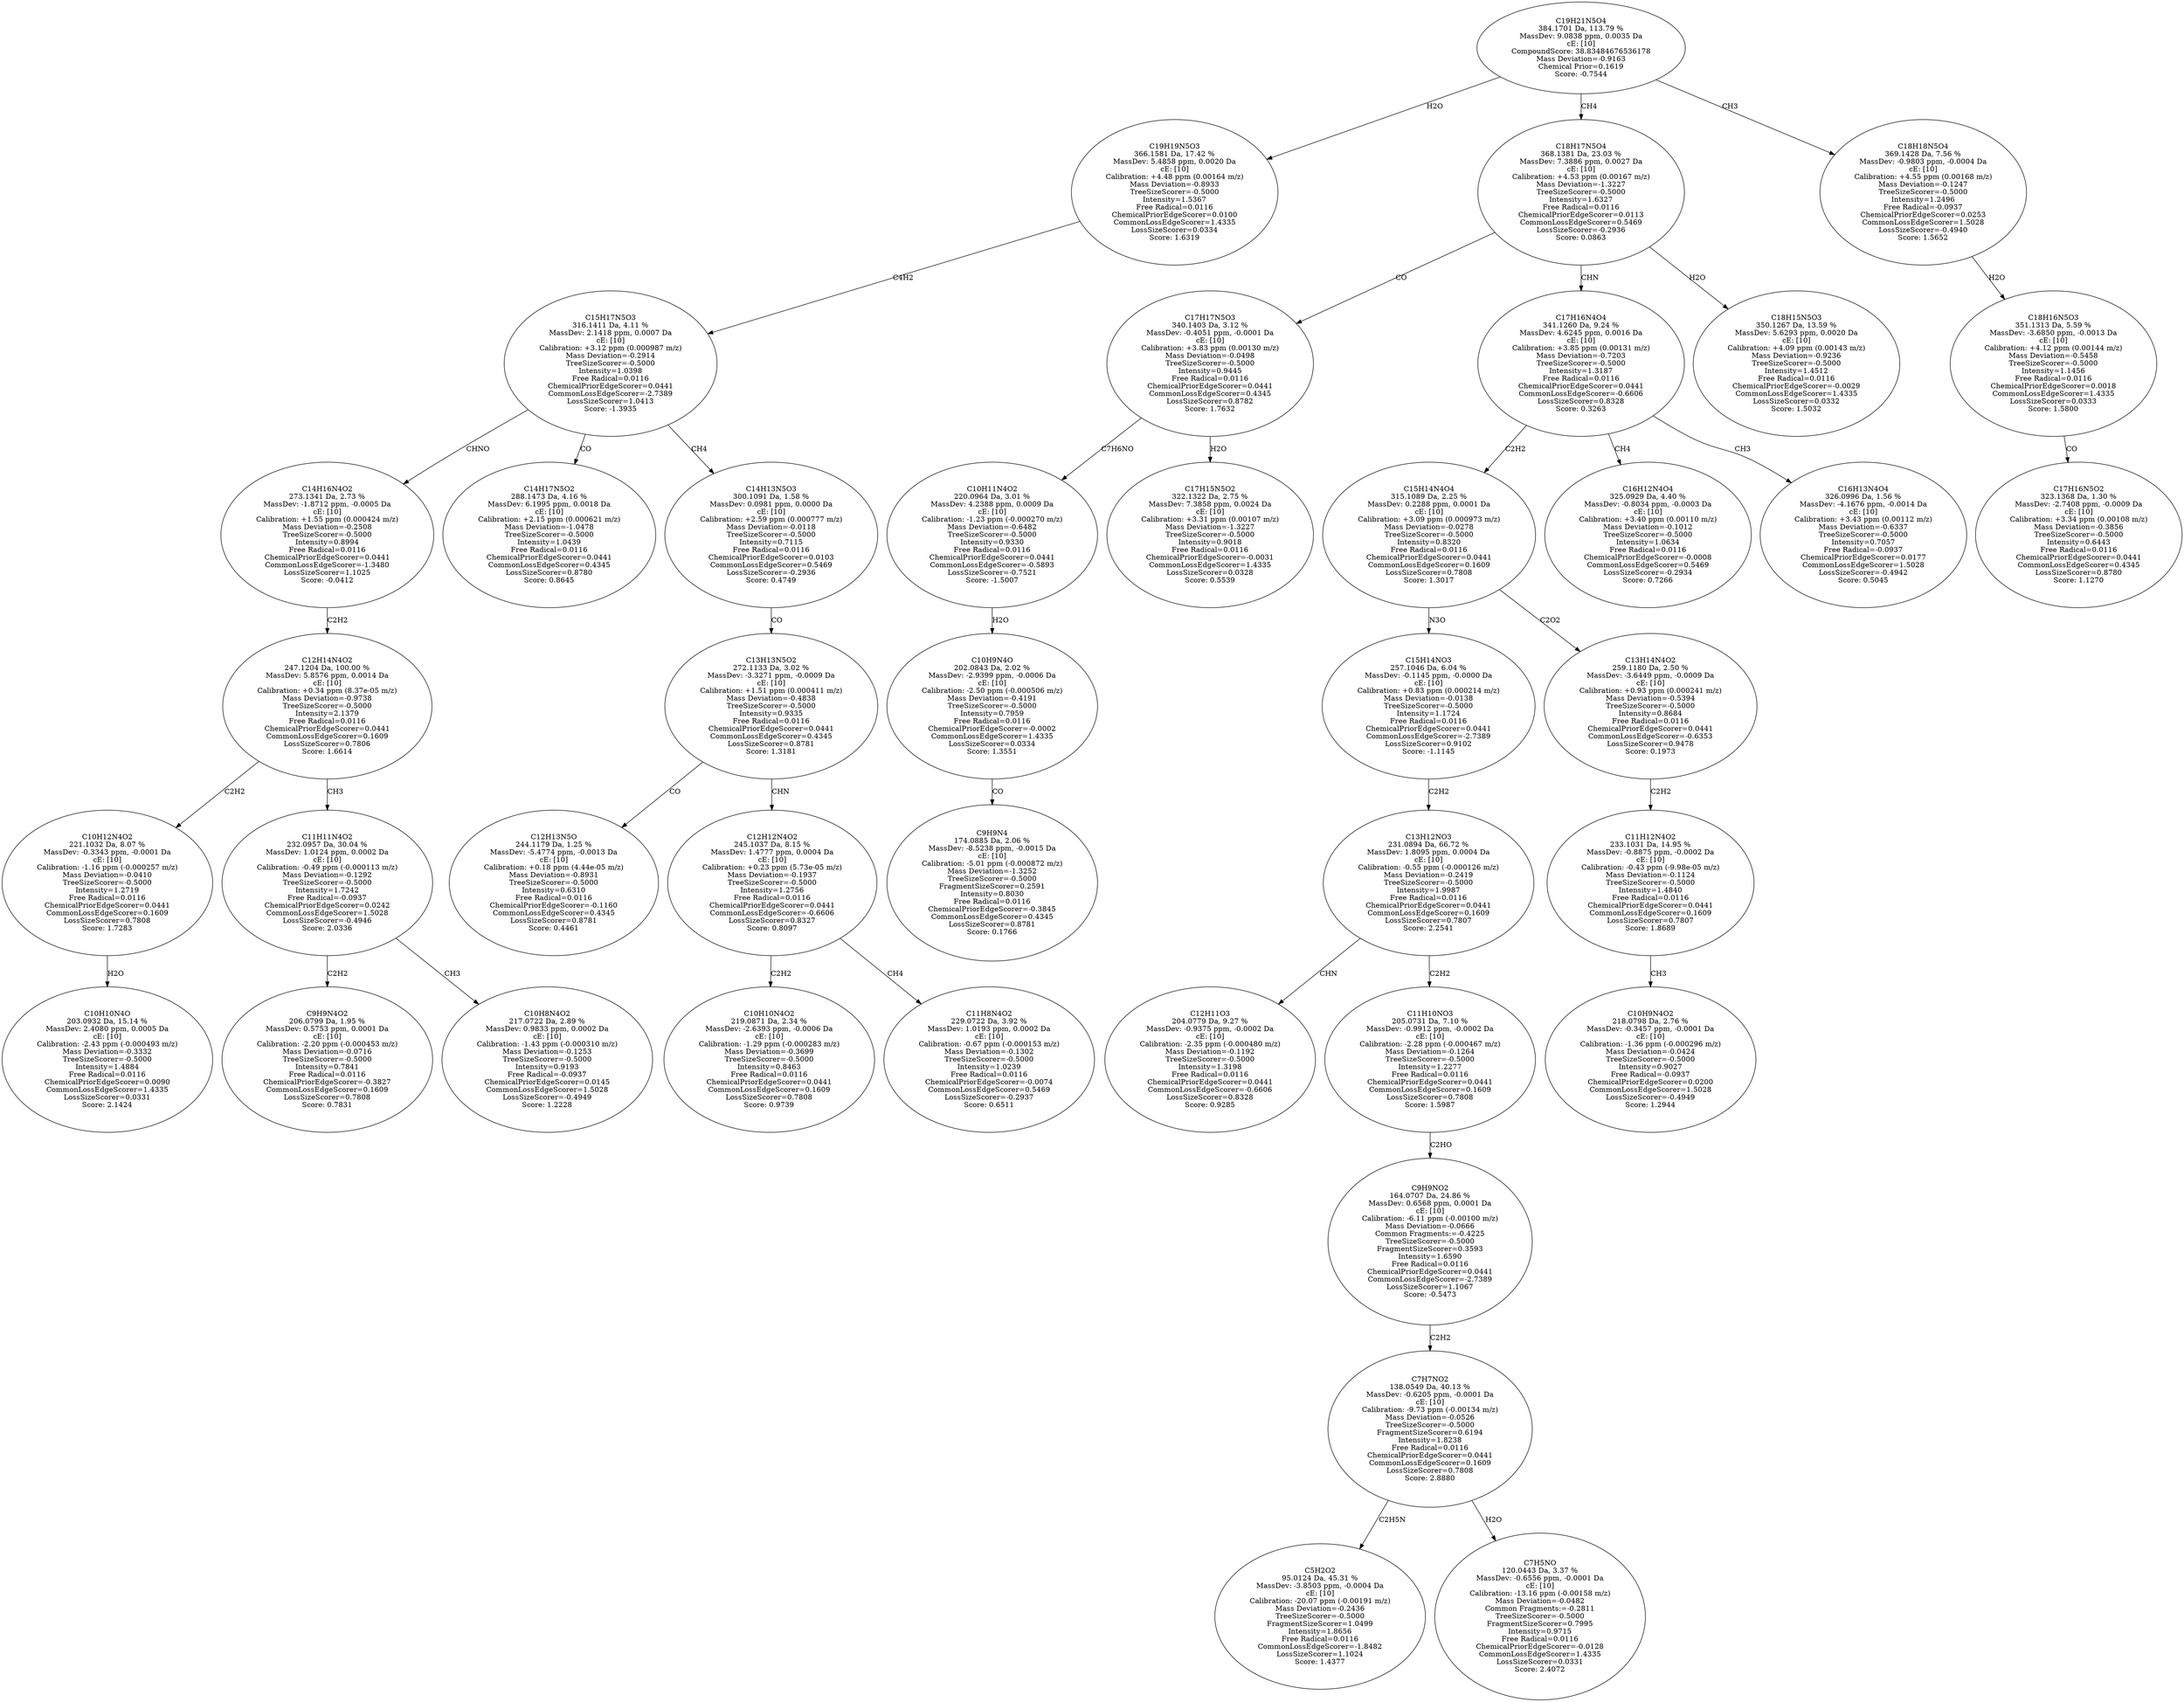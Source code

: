 strict digraph {
v1 [label="C10H10N4O\n203.0932 Da, 15.14 %\nMassDev: 2.4080 ppm, 0.0005 Da\ncE: [10]\nCalibration: -2.43 ppm (-0.000493 m/z)\nMass Deviation=-0.3332\nTreeSizeScorer=-0.5000\nIntensity=1.4884\nFree Radical=0.0116\nChemicalPriorEdgeScorer=0.0090\nCommonLossEdgeScorer=1.4335\nLossSizeScorer=0.0331\nScore: 2.1424"];
v2 [label="C10H12N4O2\n221.1032 Da, 8.07 %\nMassDev: -0.3343 ppm, -0.0001 Da\ncE: [10]\nCalibration: -1.16 ppm (-0.000257 m/z)\nMass Deviation=-0.0410\nTreeSizeScorer=-0.5000\nIntensity=1.2719\nFree Radical=0.0116\nChemicalPriorEdgeScorer=0.0441\nCommonLossEdgeScorer=0.1609\nLossSizeScorer=0.7808\nScore: 1.7283"];
v3 [label="C9H9N4O2\n206.0799 Da, 1.95 %\nMassDev: 0.5753 ppm, 0.0001 Da\ncE: [10]\nCalibration: -2.20 ppm (-0.000453 m/z)\nMass Deviation=-0.0716\nTreeSizeScorer=-0.5000\nIntensity=0.7841\nFree Radical=0.0116\nChemicalPriorEdgeScorer=-0.3827\nCommonLossEdgeScorer=0.1609\nLossSizeScorer=0.7808\nScore: 0.7831"];
v4 [label="C10H8N4O2\n217.0722 Da, 2.89 %\nMassDev: 0.9833 ppm, 0.0002 Da\ncE: [10]\nCalibration: -1.43 ppm (-0.000310 m/z)\nMass Deviation=-0.1253\nTreeSizeScorer=-0.5000\nIntensity=0.9193\nFree Radical=-0.0937\nChemicalPriorEdgeScorer=0.0145\nCommonLossEdgeScorer=1.5028\nLossSizeScorer=-0.4949\nScore: 1.2228"];
v5 [label="C11H11N4O2\n232.0957 Da, 30.04 %\nMassDev: 1.0124 ppm, 0.0002 Da\ncE: [10]\nCalibration: -0.49 ppm (-0.000113 m/z)\nMass Deviation=-0.1292\nTreeSizeScorer=-0.5000\nIntensity=1.7242\nFree Radical=-0.0937\nChemicalPriorEdgeScorer=0.0242\nCommonLossEdgeScorer=1.5028\nLossSizeScorer=-0.4946\nScore: 2.0336"];
v6 [label="C12H14N4O2\n247.1204 Da, 100.00 %\nMassDev: 5.8576 ppm, 0.0014 Da\ncE: [10]\nCalibration: +0.34 ppm (8.37e-05 m/z)\nMass Deviation=-0.9738\nTreeSizeScorer=-0.5000\nIntensity=2.1379\nFree Radical=0.0116\nChemicalPriorEdgeScorer=0.0441\nCommonLossEdgeScorer=0.1609\nLossSizeScorer=0.7806\nScore: 1.6614"];
v7 [label="C14H16N4O2\n273.1341 Da, 2.73 %\nMassDev: -1.8712 ppm, -0.0005 Da\ncE: [10]\nCalibration: +1.55 ppm (0.000424 m/z)\nMass Deviation=-0.2508\nTreeSizeScorer=-0.5000\nIntensity=0.8994\nFree Radical=0.0116\nChemicalPriorEdgeScorer=0.0441\nCommonLossEdgeScorer=-1.3480\nLossSizeScorer=1.1025\nScore: -0.0412"];
v8 [label="C14H17N5O2\n288.1473 Da, 4.16 %\nMassDev: 6.1995 ppm, 0.0018 Da\ncE: [10]\nCalibration: +2.15 ppm (0.000621 m/z)\nMass Deviation=-1.0478\nTreeSizeScorer=-0.5000\nIntensity=1.0439\nFree Radical=0.0116\nChemicalPriorEdgeScorer=0.0441\nCommonLossEdgeScorer=0.4345\nLossSizeScorer=0.8780\nScore: 0.8645"];
v9 [label="C12H13N5O\n244.1179 Da, 1.25 %\nMassDev: -5.4774 ppm, -0.0013 Da\ncE: [10]\nCalibration: +0.18 ppm (4.44e-05 m/z)\nMass Deviation=-0.8931\nTreeSizeScorer=-0.5000\nIntensity=0.6310\nFree Radical=0.0116\nChemicalPriorEdgeScorer=-0.1160\nCommonLossEdgeScorer=0.4345\nLossSizeScorer=0.8781\nScore: 0.4461"];
v10 [label="C10H10N4O2\n219.0871 Da, 2.34 %\nMassDev: -2.6393 ppm, -0.0006 Da\ncE: [10]\nCalibration: -1.29 ppm (-0.000283 m/z)\nMass Deviation=-0.3699\nTreeSizeScorer=-0.5000\nIntensity=0.8463\nFree Radical=0.0116\nChemicalPriorEdgeScorer=0.0441\nCommonLossEdgeScorer=0.1609\nLossSizeScorer=0.7808\nScore: 0.9739"];
v11 [label="C11H8N4O2\n229.0722 Da, 3.92 %\nMassDev: 1.0193 ppm, 0.0002 Da\ncE: [10]\nCalibration: -0.67 ppm (-0.000153 m/z)\nMass Deviation=-0.1302\nTreeSizeScorer=-0.5000\nIntensity=1.0239\nFree Radical=0.0116\nChemicalPriorEdgeScorer=-0.0074\nCommonLossEdgeScorer=0.5469\nLossSizeScorer=-0.2937\nScore: 0.6511"];
v12 [label="C12H12N4O2\n245.1037 Da, 8.15 %\nMassDev: 1.4777 ppm, 0.0004 Da\ncE: [10]\nCalibration: +0.23 ppm (5.73e-05 m/z)\nMass Deviation=-0.1937\nTreeSizeScorer=-0.5000\nIntensity=1.2756\nFree Radical=0.0116\nChemicalPriorEdgeScorer=0.0441\nCommonLossEdgeScorer=-0.6606\nLossSizeScorer=0.8327\nScore: 0.8097"];
v13 [label="C13H13N5O2\n272.1133 Da, 3.02 %\nMassDev: -3.3271 ppm, -0.0009 Da\ncE: [10]\nCalibration: +1.51 ppm (0.000411 m/z)\nMass Deviation=-0.4838\nTreeSizeScorer=-0.5000\nIntensity=0.9335\nFree Radical=0.0116\nChemicalPriorEdgeScorer=0.0441\nCommonLossEdgeScorer=0.4345\nLossSizeScorer=0.8781\nScore: 1.3181"];
v14 [label="C14H13N5O3\n300.1091 Da, 1.58 %\nMassDev: 0.0981 ppm, 0.0000 Da\ncE: [10]\nCalibration: +2.59 ppm (0.000777 m/z)\nMass Deviation=-0.0118\nTreeSizeScorer=-0.5000\nIntensity=0.7115\nFree Radical=0.0116\nChemicalPriorEdgeScorer=0.0103\nCommonLossEdgeScorer=0.5469\nLossSizeScorer=-0.2936\nScore: 0.4749"];
v15 [label="C15H17N5O3\n316.1411 Da, 4.11 %\nMassDev: 2.1418 ppm, 0.0007 Da\ncE: [10]\nCalibration: +3.12 ppm (0.000987 m/z)\nMass Deviation=-0.2914\nTreeSizeScorer=-0.5000\nIntensity=1.0398\nFree Radical=0.0116\nChemicalPriorEdgeScorer=0.0441\nCommonLossEdgeScorer=-2.7389\nLossSizeScorer=1.0413\nScore: -1.3935"];
v16 [label="C19H19N5O3\n366.1581 Da, 17.42 %\nMassDev: 5.4858 ppm, 0.0020 Da\ncE: [10]\nCalibration: +4.48 ppm (0.00164 m/z)\nMass Deviation=-0.8933\nTreeSizeScorer=-0.5000\nIntensity=1.5367\nFree Radical=0.0116\nChemicalPriorEdgeScorer=0.0100\nCommonLossEdgeScorer=1.4335\nLossSizeScorer=0.0334\nScore: 1.6319"];
v17 [label="C9H9N4\n174.0885 Da, 2.06 %\nMassDev: -8.5238 ppm, -0.0015 Da\ncE: [10]\nCalibration: -5.01 ppm (-0.000872 m/z)\nMass Deviation=-1.3252\nTreeSizeScorer=-0.5000\nFragmentSizeScorer=0.2591\nIntensity=0.8030\nFree Radical=0.0116\nChemicalPriorEdgeScorer=-0.3845\nCommonLossEdgeScorer=0.4345\nLossSizeScorer=0.8781\nScore: 0.1766"];
v18 [label="C10H9N4O\n202.0843 Da, 2.02 %\nMassDev: -2.9399 ppm, -0.0006 Da\ncE: [10]\nCalibration: -2.50 ppm (-0.000506 m/z)\nMass Deviation=-0.4191\nTreeSizeScorer=-0.5000\nIntensity=0.7959\nFree Radical=0.0116\nChemicalPriorEdgeScorer=-0.0002\nCommonLossEdgeScorer=1.4335\nLossSizeScorer=0.0334\nScore: 1.3551"];
v19 [label="C10H11N4O2\n220.0964 Da, 3.01 %\nMassDev: 4.2388 ppm, 0.0009 Da\ncE: [10]\nCalibration: -1.23 ppm (-0.000270 m/z)\nMass Deviation=-0.6482\nTreeSizeScorer=-0.5000\nIntensity=0.9330\nFree Radical=0.0116\nChemicalPriorEdgeScorer=0.0441\nCommonLossEdgeScorer=-0.5893\nLossSizeScorer=-0.7521\nScore: -1.5007"];
v20 [label="C17H15N5O2\n322.1322 Da, 2.75 %\nMassDev: 7.3858 ppm, 0.0024 Da\ncE: [10]\nCalibration: +3.31 ppm (0.00107 m/z)\nMass Deviation=-1.3227\nTreeSizeScorer=-0.5000\nIntensity=0.9018\nFree Radical=0.0116\nChemicalPriorEdgeScorer=-0.0031\nCommonLossEdgeScorer=1.4335\nLossSizeScorer=0.0328\nScore: 0.5539"];
v21 [label="C17H17N5O3\n340.1403 Da, 3.12 %\nMassDev: -0.4051 ppm, -0.0001 Da\ncE: [10]\nCalibration: +3.83 ppm (0.00130 m/z)\nMass Deviation=-0.0498\nTreeSizeScorer=-0.5000\nIntensity=0.9445\nFree Radical=0.0116\nChemicalPriorEdgeScorer=0.0441\nCommonLossEdgeScorer=0.4345\nLossSizeScorer=0.8782\nScore: 1.7632"];
v22 [label="C12H11O3\n204.0779 Da, 9.27 %\nMassDev: -0.9375 ppm, -0.0002 Da\ncE: [10]\nCalibration: -2.35 ppm (-0.000480 m/z)\nMass Deviation=-0.1192\nTreeSizeScorer=-0.5000\nIntensity=1.3198\nFree Radical=0.0116\nChemicalPriorEdgeScorer=0.0441\nCommonLossEdgeScorer=-0.6606\nLossSizeScorer=0.8328\nScore: 0.9285"];
v23 [label="C5H2O2\n95.0124 Da, 45.31 %\nMassDev: -3.8503 ppm, -0.0004 Da\ncE: [10]\nCalibration: -20.07 ppm (-0.00191 m/z)\nMass Deviation=-0.2436\nTreeSizeScorer=-0.5000\nFragmentSizeScorer=1.0499\nIntensity=1.8656\nFree Radical=0.0116\nCommonLossEdgeScorer=-1.8482\nLossSizeScorer=1.1024\nScore: 1.4377"];
v24 [label="C7H5NO\n120.0443 Da, 3.37 %\nMassDev: -0.6556 ppm, -0.0001 Da\ncE: [10]\nCalibration: -13.16 ppm (-0.00158 m/z)\nMass Deviation=-0.0482\nCommon Fragments:=-0.2811\nTreeSizeScorer=-0.5000\nFragmentSizeScorer=0.7995\nIntensity=0.9715\nFree Radical=0.0116\nChemicalPriorEdgeScorer=-0.0128\nCommonLossEdgeScorer=1.4335\nLossSizeScorer=0.0331\nScore: 2.4072"];
v25 [label="C7H7NO2\n138.0549 Da, 40.13 %\nMassDev: -0.6205 ppm, -0.0001 Da\ncE: [10]\nCalibration: -9.73 ppm (-0.00134 m/z)\nMass Deviation=-0.0526\nTreeSizeScorer=-0.5000\nFragmentSizeScorer=0.6194\nIntensity=1.8238\nFree Radical=0.0116\nChemicalPriorEdgeScorer=0.0441\nCommonLossEdgeScorer=0.1609\nLossSizeScorer=0.7808\nScore: 2.8880"];
v26 [label="C9H9NO2\n164.0707 Da, 24.86 %\nMassDev: 0.6568 ppm, 0.0001 Da\ncE: [10]\nCalibration: -6.11 ppm (-0.00100 m/z)\nMass Deviation=-0.0666\nCommon Fragments:=-0.4225\nTreeSizeScorer=-0.5000\nFragmentSizeScorer=0.3593\nIntensity=1.6590\nFree Radical=0.0116\nChemicalPriorEdgeScorer=0.0441\nCommonLossEdgeScorer=-2.7389\nLossSizeScorer=1.1067\nScore: -0.5473"];
v27 [label="C11H10NO3\n205.0731 Da, 7.10 %\nMassDev: -0.9912 ppm, -0.0002 Da\ncE: [10]\nCalibration: -2.28 ppm (-0.000467 m/z)\nMass Deviation=-0.1264\nTreeSizeScorer=-0.5000\nIntensity=1.2277\nFree Radical=0.0116\nChemicalPriorEdgeScorer=0.0441\nCommonLossEdgeScorer=0.1609\nLossSizeScorer=0.7808\nScore: 1.5987"];
v28 [label="C13H12NO3\n231.0894 Da, 66.72 %\nMassDev: 1.8095 ppm, 0.0004 Da\ncE: [10]\nCalibration: -0.55 ppm (-0.000126 m/z)\nMass Deviation=-0.2419\nTreeSizeScorer=-0.5000\nIntensity=1.9987\nFree Radical=0.0116\nChemicalPriorEdgeScorer=0.0441\nCommonLossEdgeScorer=0.1609\nLossSizeScorer=0.7807\nScore: 2.2541"];
v29 [label="C15H14NO3\n257.1046 Da, 6.04 %\nMassDev: -0.1145 ppm, -0.0000 Da\ncE: [10]\nCalibration: +0.83 ppm (0.000214 m/z)\nMass Deviation=-0.0138\nTreeSizeScorer=-0.5000\nIntensity=1.1724\nFree Radical=0.0116\nChemicalPriorEdgeScorer=0.0441\nCommonLossEdgeScorer=-2.7389\nLossSizeScorer=0.9102\nScore: -1.1145"];
v30 [label="C10H9N4O2\n218.0798 Da, 2.76 %\nMassDev: -0.3457 ppm, -0.0001 Da\ncE: [10]\nCalibration: -1.36 ppm (-0.000296 m/z)\nMass Deviation=-0.0424\nTreeSizeScorer=-0.5000\nIntensity=0.9027\nFree Radical=-0.0937\nChemicalPriorEdgeScorer=0.0200\nCommonLossEdgeScorer=1.5028\nLossSizeScorer=-0.4949\nScore: 1.2944"];
v31 [label="C11H12N4O2\n233.1031 Da, 14.95 %\nMassDev: -0.8875 ppm, -0.0002 Da\ncE: [10]\nCalibration: -0.43 ppm (-9.98e-05 m/z)\nMass Deviation=-0.1124\nTreeSizeScorer=-0.5000\nIntensity=1.4840\nFree Radical=0.0116\nChemicalPriorEdgeScorer=0.0441\nCommonLossEdgeScorer=0.1609\nLossSizeScorer=0.7807\nScore: 1.8689"];
v32 [label="C13H14N4O2\n259.1180 Da, 2.50 %\nMassDev: -3.6449 ppm, -0.0009 Da\ncE: [10]\nCalibration: +0.93 ppm (0.000241 m/z)\nMass Deviation=-0.5394\nTreeSizeScorer=-0.5000\nIntensity=0.8684\nFree Radical=0.0116\nChemicalPriorEdgeScorer=0.0441\nCommonLossEdgeScorer=-0.6353\nLossSizeScorer=0.9478\nScore: 0.1973"];
v33 [label="C15H14N4O4\n315.1089 Da, 2.25 %\nMassDev: 0.2288 ppm, 0.0001 Da\ncE: [10]\nCalibration: +3.09 ppm (0.000973 m/z)\nMass Deviation=-0.0278\nTreeSizeScorer=-0.5000\nIntensity=0.8320\nFree Radical=0.0116\nChemicalPriorEdgeScorer=0.0441\nCommonLossEdgeScorer=0.1609\nLossSizeScorer=0.7808\nScore: 1.3017"];
v34 [label="C16H12N4O4\n325.0929 Da, 4.40 %\nMassDev: -0.8034 ppm, -0.0003 Da\ncE: [10]\nCalibration: +3.40 ppm (0.00110 m/z)\nMass Deviation=-0.1012\nTreeSizeScorer=-0.5000\nIntensity=1.0634\nFree Radical=0.0116\nChemicalPriorEdgeScorer=-0.0008\nCommonLossEdgeScorer=0.5469\nLossSizeScorer=-0.2934\nScore: 0.7266"];
v35 [label="C16H13N4O4\n326.0996 Da, 1.56 %\nMassDev: -4.1676 ppm, -0.0014 Da\ncE: [10]\nCalibration: +3.43 ppm (0.00112 m/z)\nMass Deviation=-0.6337\nTreeSizeScorer=-0.5000\nIntensity=0.7057\nFree Radical=-0.0937\nChemicalPriorEdgeScorer=0.0177\nCommonLossEdgeScorer=1.5028\nLossSizeScorer=-0.4942\nScore: 0.5045"];
v36 [label="C17H16N4O4\n341.1260 Da, 9.24 %\nMassDev: 4.6245 ppm, 0.0016 Da\ncE: [10]\nCalibration: +3.85 ppm (0.00131 m/z)\nMass Deviation=-0.7203\nTreeSizeScorer=-0.5000\nIntensity=1.3187\nFree Radical=0.0116\nChemicalPriorEdgeScorer=0.0441\nCommonLossEdgeScorer=-0.6606\nLossSizeScorer=0.8328\nScore: 0.3263"];
v37 [label="C18H15N5O3\n350.1267 Da, 13.59 %\nMassDev: 5.6293 ppm, 0.0020 Da\ncE: [10]\nCalibration: +4.09 ppm (0.00143 m/z)\nMass Deviation=-0.9236\nTreeSizeScorer=-0.5000\nIntensity=1.4512\nFree Radical=0.0116\nChemicalPriorEdgeScorer=-0.0029\nCommonLossEdgeScorer=1.4335\nLossSizeScorer=0.0332\nScore: 1.5032"];
v38 [label="C18H17N5O4\n368.1381 Da, 23.03 %\nMassDev: 7.3886 ppm, 0.0027 Da\ncE: [10]\nCalibration: +4.53 ppm (0.00167 m/z)\nMass Deviation=-1.3227\nTreeSizeScorer=-0.5000\nIntensity=1.6327\nFree Radical=0.0116\nChemicalPriorEdgeScorer=0.0113\nCommonLossEdgeScorer=0.5469\nLossSizeScorer=-0.2936\nScore: 0.0863"];
v39 [label="C17H16N5O2\n323.1368 Da, 1.30 %\nMassDev: -2.7408 ppm, -0.0009 Da\ncE: [10]\nCalibration: +3.34 ppm (0.00108 m/z)\nMass Deviation=-0.3856\nTreeSizeScorer=-0.5000\nIntensity=0.6443\nFree Radical=0.0116\nChemicalPriorEdgeScorer=0.0441\nCommonLossEdgeScorer=0.4345\nLossSizeScorer=0.8780\nScore: 1.1270"];
v40 [label="C18H16N5O3\n351.1313 Da, 5.59 %\nMassDev: -3.6850 ppm, -0.0013 Da\ncE: [10]\nCalibration: +4.12 ppm (0.00144 m/z)\nMass Deviation=-0.5458\nTreeSizeScorer=-0.5000\nIntensity=1.1456\nFree Radical=0.0116\nChemicalPriorEdgeScorer=0.0018\nCommonLossEdgeScorer=1.4335\nLossSizeScorer=0.0333\nScore: 1.5800"];
v41 [label="C18H18N5O4\n369.1428 Da, 7.56 %\nMassDev: -0.9803 ppm, -0.0004 Da\ncE: [10]\nCalibration: +4.55 ppm (0.00168 m/z)\nMass Deviation=-0.1247\nTreeSizeScorer=-0.5000\nIntensity=1.2496\nFree Radical=-0.0937\nChemicalPriorEdgeScorer=0.0253\nCommonLossEdgeScorer=1.5028\nLossSizeScorer=-0.4940\nScore: 1.5652"];
v42 [label="C19H21N5O4\n384.1701 Da, 113.79 %\nMassDev: 9.0838 ppm, 0.0035 Da\ncE: [10]\nCompoundScore: 38.83484676536178\nMass Deviation=-0.9163\nChemical Prior=0.1619\nScore: -0.7544"];
v2 -> v1 [label="H2O"];
v6 -> v2 [label="C2H2"];
v5 -> v3 [label="C2H2"];
v5 -> v4 [label="CH3"];
v6 -> v5 [label="CH3"];
v7 -> v6 [label="C2H2"];
v15 -> v7 [label="CHNO"];
v15 -> v8 [label="CO"];
v13 -> v9 [label="CO"];
v12 -> v10 [label="C2H2"];
v12 -> v11 [label="CH4"];
v13 -> v12 [label="CHN"];
v14 -> v13 [label="CO"];
v15 -> v14 [label="CH4"];
v16 -> v15 [label="C4H2"];
v42 -> v16 [label="H2O"];
v18 -> v17 [label="CO"];
v19 -> v18 [label="H2O"];
v21 -> v19 [label="C7H6NO"];
v21 -> v20 [label="H2O"];
v38 -> v21 [label="CO"];
v28 -> v22 [label="CHN"];
v25 -> v23 [label="C2H5N"];
v25 -> v24 [label="H2O"];
v26 -> v25 [label="C2H2"];
v27 -> v26 [label="C2HO"];
v28 -> v27 [label="C2H2"];
v29 -> v28 [label="C2H2"];
v33 -> v29 [label="N3O"];
v31 -> v30 [label="CH3"];
v32 -> v31 [label="C2H2"];
v33 -> v32 [label="C2O2"];
v36 -> v33 [label="C2H2"];
v36 -> v34 [label="CH4"];
v36 -> v35 [label="CH3"];
v38 -> v36 [label="CHN"];
v38 -> v37 [label="H2O"];
v42 -> v38 [label="CH4"];
v40 -> v39 [label="CO"];
v41 -> v40 [label="H2O"];
v42 -> v41 [label="CH3"];
}